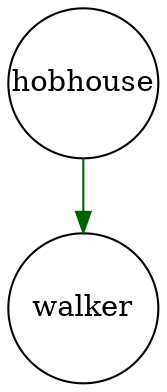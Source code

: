 digraph fullagr_hobhouse_walker { 
 K=0.6 
 "hobhouse" -> { "walker" } [color="darkgreen", arrowhead="normal", penwidth=1, href="#273"]; 
 "hobhouse" [shape="circle", fixedsize="true", height=1, width=1, style="filled", fillcolor="white", href="#hobhouse"]; 
 "walker" [shape="circle", fixedsize="true", height=1, width=1, style="filled", fillcolor="white", href="#walker"]; 

}